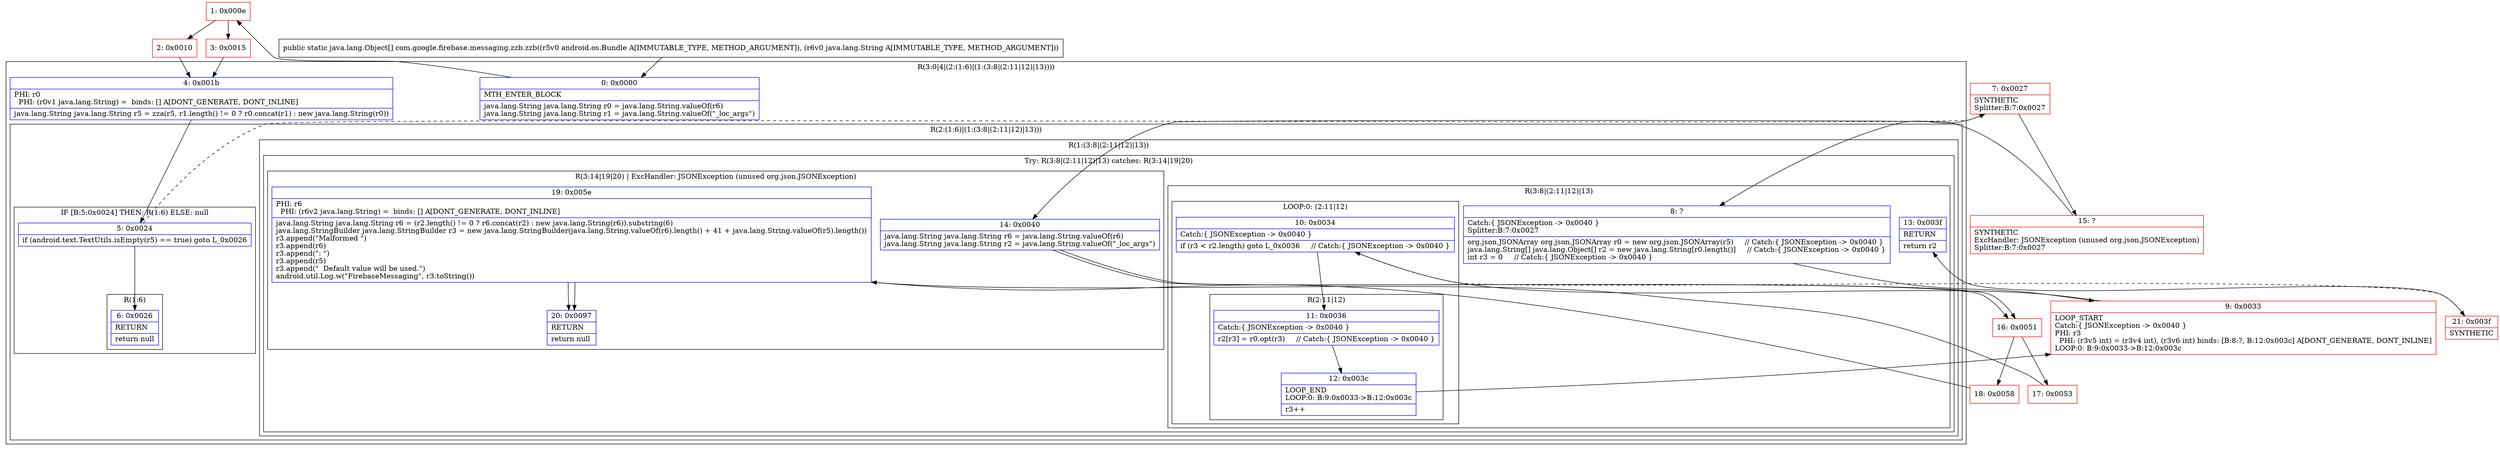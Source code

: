 digraph "CFG forcom.google.firebase.messaging.zzb.zzb(Landroid\/os\/Bundle;Ljava\/lang\/String;)[Ljava\/lang\/Object;" {
subgraph cluster_Region_1774519100 {
label = "R(3:0|4|(2:(1:6)|(1:(3:8|(2:11|12)|13))))";
node [shape=record,color=blue];
Node_0 [shape=record,label="{0\:\ 0x0000|MTH_ENTER_BLOCK\l|java.lang.String java.lang.String r0 = java.lang.String.valueOf(r6)\ljava.lang.String java.lang.String r1 = java.lang.String.valueOf(\"_loc_args\")\l}"];
Node_4 [shape=record,label="{4\:\ 0x001b|PHI: r0 \l  PHI: (r0v1 java.lang.String) =  binds: [] A[DONT_GENERATE, DONT_INLINE]\l|java.lang.String java.lang.String r5 = zza(r5, r1.length() != 0 ? r0.concat(r1) : new java.lang.String(r0))\l}"];
subgraph cluster_Region_1899991316 {
label = "R(2:(1:6)|(1:(3:8|(2:11|12)|13)))";
node [shape=record,color=blue];
subgraph cluster_IfRegion_60723620 {
label = "IF [B:5:0x0024] THEN: R(1:6) ELSE: null";
node [shape=record,color=blue];
Node_5 [shape=record,label="{5\:\ 0x0024|if (android.text.TextUtils.isEmpty(r5) == true) goto L_0x0026\l}"];
subgraph cluster_Region_1011439671 {
label = "R(1:6)";
node [shape=record,color=blue];
Node_6 [shape=record,label="{6\:\ 0x0026|RETURN\l|return null\l}"];
}
}
subgraph cluster_Region_532915890 {
label = "R(1:(3:8|(2:11|12)|13))";
node [shape=record,color=blue];
subgraph cluster_TryCatchRegion_1810629719 {
label = "Try: R(3:8|(2:11|12)|13) catches: R(3:14|19|20)";
node [shape=record,color=blue];
subgraph cluster_Region_1984112639 {
label = "R(3:8|(2:11|12)|13)";
node [shape=record,color=blue];
Node_8 [shape=record,label="{8\:\ ?|Catch:\{ JSONException \-\> 0x0040 \}\lSplitter:B:7:0x0027\l|org.json.JSONArray org.json.JSONArray r0 = new org.json.JSONArray(r5)     \/\/ Catch:\{ JSONException \-\> 0x0040 \}\ljava.lang.String[] java.lang.Object[] r2 = new java.lang.String[r0.length()]     \/\/ Catch:\{ JSONException \-\> 0x0040 \}\lint r3 = 0     \/\/ Catch:\{ JSONException \-\> 0x0040 \}\l}"];
subgraph cluster_LoopRegion_1499788094 {
label = "LOOP:0: (2:11|12)";
node [shape=record,color=blue];
Node_10 [shape=record,label="{10\:\ 0x0034|Catch:\{ JSONException \-\> 0x0040 \}\l|if (r3 \< r2.length) goto L_0x0036     \/\/ Catch:\{ JSONException \-\> 0x0040 \}\l}"];
subgraph cluster_Region_771773675 {
label = "R(2:11|12)";
node [shape=record,color=blue];
Node_11 [shape=record,label="{11\:\ 0x0036|Catch:\{ JSONException \-\> 0x0040 \}\l|r2[r3] = r0.opt(r3)     \/\/ Catch:\{ JSONException \-\> 0x0040 \}\l}"];
Node_12 [shape=record,label="{12\:\ 0x003c|LOOP_END\lLOOP:0: B:9:0x0033\-\>B:12:0x003c\l|r3++\l}"];
}
}
Node_13 [shape=record,label="{13\:\ 0x003f|RETURN\l|return r2\l}"];
}
subgraph cluster_Region_1872586439 {
label = "R(3:14|19|20) | ExcHandler: JSONException (unused org.json.JSONException)\l";
node [shape=record,color=blue];
Node_14 [shape=record,label="{14\:\ 0x0040|java.lang.String java.lang.String r6 = java.lang.String.valueOf(r6)\ljava.lang.String java.lang.String r2 = java.lang.String.valueOf(\"_loc_args\")\l}"];
Node_19 [shape=record,label="{19\:\ 0x005e|PHI: r6 \l  PHI: (r6v2 java.lang.String) =  binds: [] A[DONT_GENERATE, DONT_INLINE]\l|java.lang.String java.lang.String r6 = (r2.length() != 0 ? r6.concat(r2) : new java.lang.String(r6)).substring(6)\ljava.lang.StringBuilder java.lang.StringBuilder r3 = new java.lang.StringBuilder(java.lang.String.valueOf(r6).length() + 41 + java.lang.String.valueOf(r5).length())\lr3.append(\"Malformed \")\lr3.append(r6)\lr3.append(\": \")\lr3.append(r5)\lr3.append(\"  Default value will be used.\")\landroid.util.Log.w(\"FirebaseMessaging\", r3.toString())\l}"];
Node_20 [shape=record,label="{20\:\ 0x0097|RETURN\l|return null\l}"];
}
}
}
}
}
subgraph cluster_Region_1872586439 {
label = "R(3:14|19|20) | ExcHandler: JSONException (unused org.json.JSONException)\l";
node [shape=record,color=blue];
Node_14 [shape=record,label="{14\:\ 0x0040|java.lang.String java.lang.String r6 = java.lang.String.valueOf(r6)\ljava.lang.String java.lang.String r2 = java.lang.String.valueOf(\"_loc_args\")\l}"];
Node_19 [shape=record,label="{19\:\ 0x005e|PHI: r6 \l  PHI: (r6v2 java.lang.String) =  binds: [] A[DONT_GENERATE, DONT_INLINE]\l|java.lang.String java.lang.String r6 = (r2.length() != 0 ? r6.concat(r2) : new java.lang.String(r6)).substring(6)\ljava.lang.StringBuilder java.lang.StringBuilder r3 = new java.lang.StringBuilder(java.lang.String.valueOf(r6).length() + 41 + java.lang.String.valueOf(r5).length())\lr3.append(\"Malformed \")\lr3.append(r6)\lr3.append(\": \")\lr3.append(r5)\lr3.append(\"  Default value will be used.\")\landroid.util.Log.w(\"FirebaseMessaging\", r3.toString())\l}"];
Node_20 [shape=record,label="{20\:\ 0x0097|RETURN\l|return null\l}"];
}
Node_1 [shape=record,color=red,label="{1\:\ 0x000e}"];
Node_2 [shape=record,color=red,label="{2\:\ 0x0010}"];
Node_3 [shape=record,color=red,label="{3\:\ 0x0015}"];
Node_7 [shape=record,color=red,label="{7\:\ 0x0027|SYNTHETIC\lSplitter:B:7:0x0027\l}"];
Node_9 [shape=record,color=red,label="{9\:\ 0x0033|LOOP_START\lCatch:\{ JSONException \-\> 0x0040 \}\lPHI: r3 \l  PHI: (r3v5 int) = (r3v4 int), (r3v6 int) binds: [B:8:?, B:12:0x003c] A[DONT_GENERATE, DONT_INLINE]\lLOOP:0: B:9:0x0033\-\>B:12:0x003c\l}"];
Node_15 [shape=record,color=red,label="{15\:\ ?|SYNTHETIC\lExcHandler: JSONException (unused org.json.JSONException)\lSplitter:B:7:0x0027\l}"];
Node_16 [shape=record,color=red,label="{16\:\ 0x0051}"];
Node_17 [shape=record,color=red,label="{17\:\ 0x0053}"];
Node_18 [shape=record,color=red,label="{18\:\ 0x0058}"];
Node_21 [shape=record,color=red,label="{21\:\ 0x003f|SYNTHETIC\l}"];
MethodNode[shape=record,label="{public static java.lang.Object[] com.google.firebase.messaging.zzb.zzb((r5v0 android.os.Bundle A[IMMUTABLE_TYPE, METHOD_ARGUMENT]), (r6v0 java.lang.String A[IMMUTABLE_TYPE, METHOD_ARGUMENT])) }"];
MethodNode -> Node_0;
Node_0 -> Node_1;
Node_4 -> Node_5;
Node_5 -> Node_6;
Node_5 -> Node_7[style=dashed];
Node_8 -> Node_9;
Node_10 -> Node_11;
Node_10 -> Node_21[style=dashed];
Node_11 -> Node_12;
Node_12 -> Node_9;
Node_14 -> Node_16;
Node_19 -> Node_20;
Node_14 -> Node_16;
Node_19 -> Node_20;
Node_1 -> Node_2;
Node_1 -> Node_3;
Node_2 -> Node_4;
Node_3 -> Node_4;
Node_7 -> Node_8;
Node_7 -> Node_15;
Node_9 -> Node_10;
Node_15 -> Node_14;
Node_16 -> Node_17;
Node_16 -> Node_18;
Node_17 -> Node_19;
Node_18 -> Node_19;
Node_21 -> Node_13;
}


